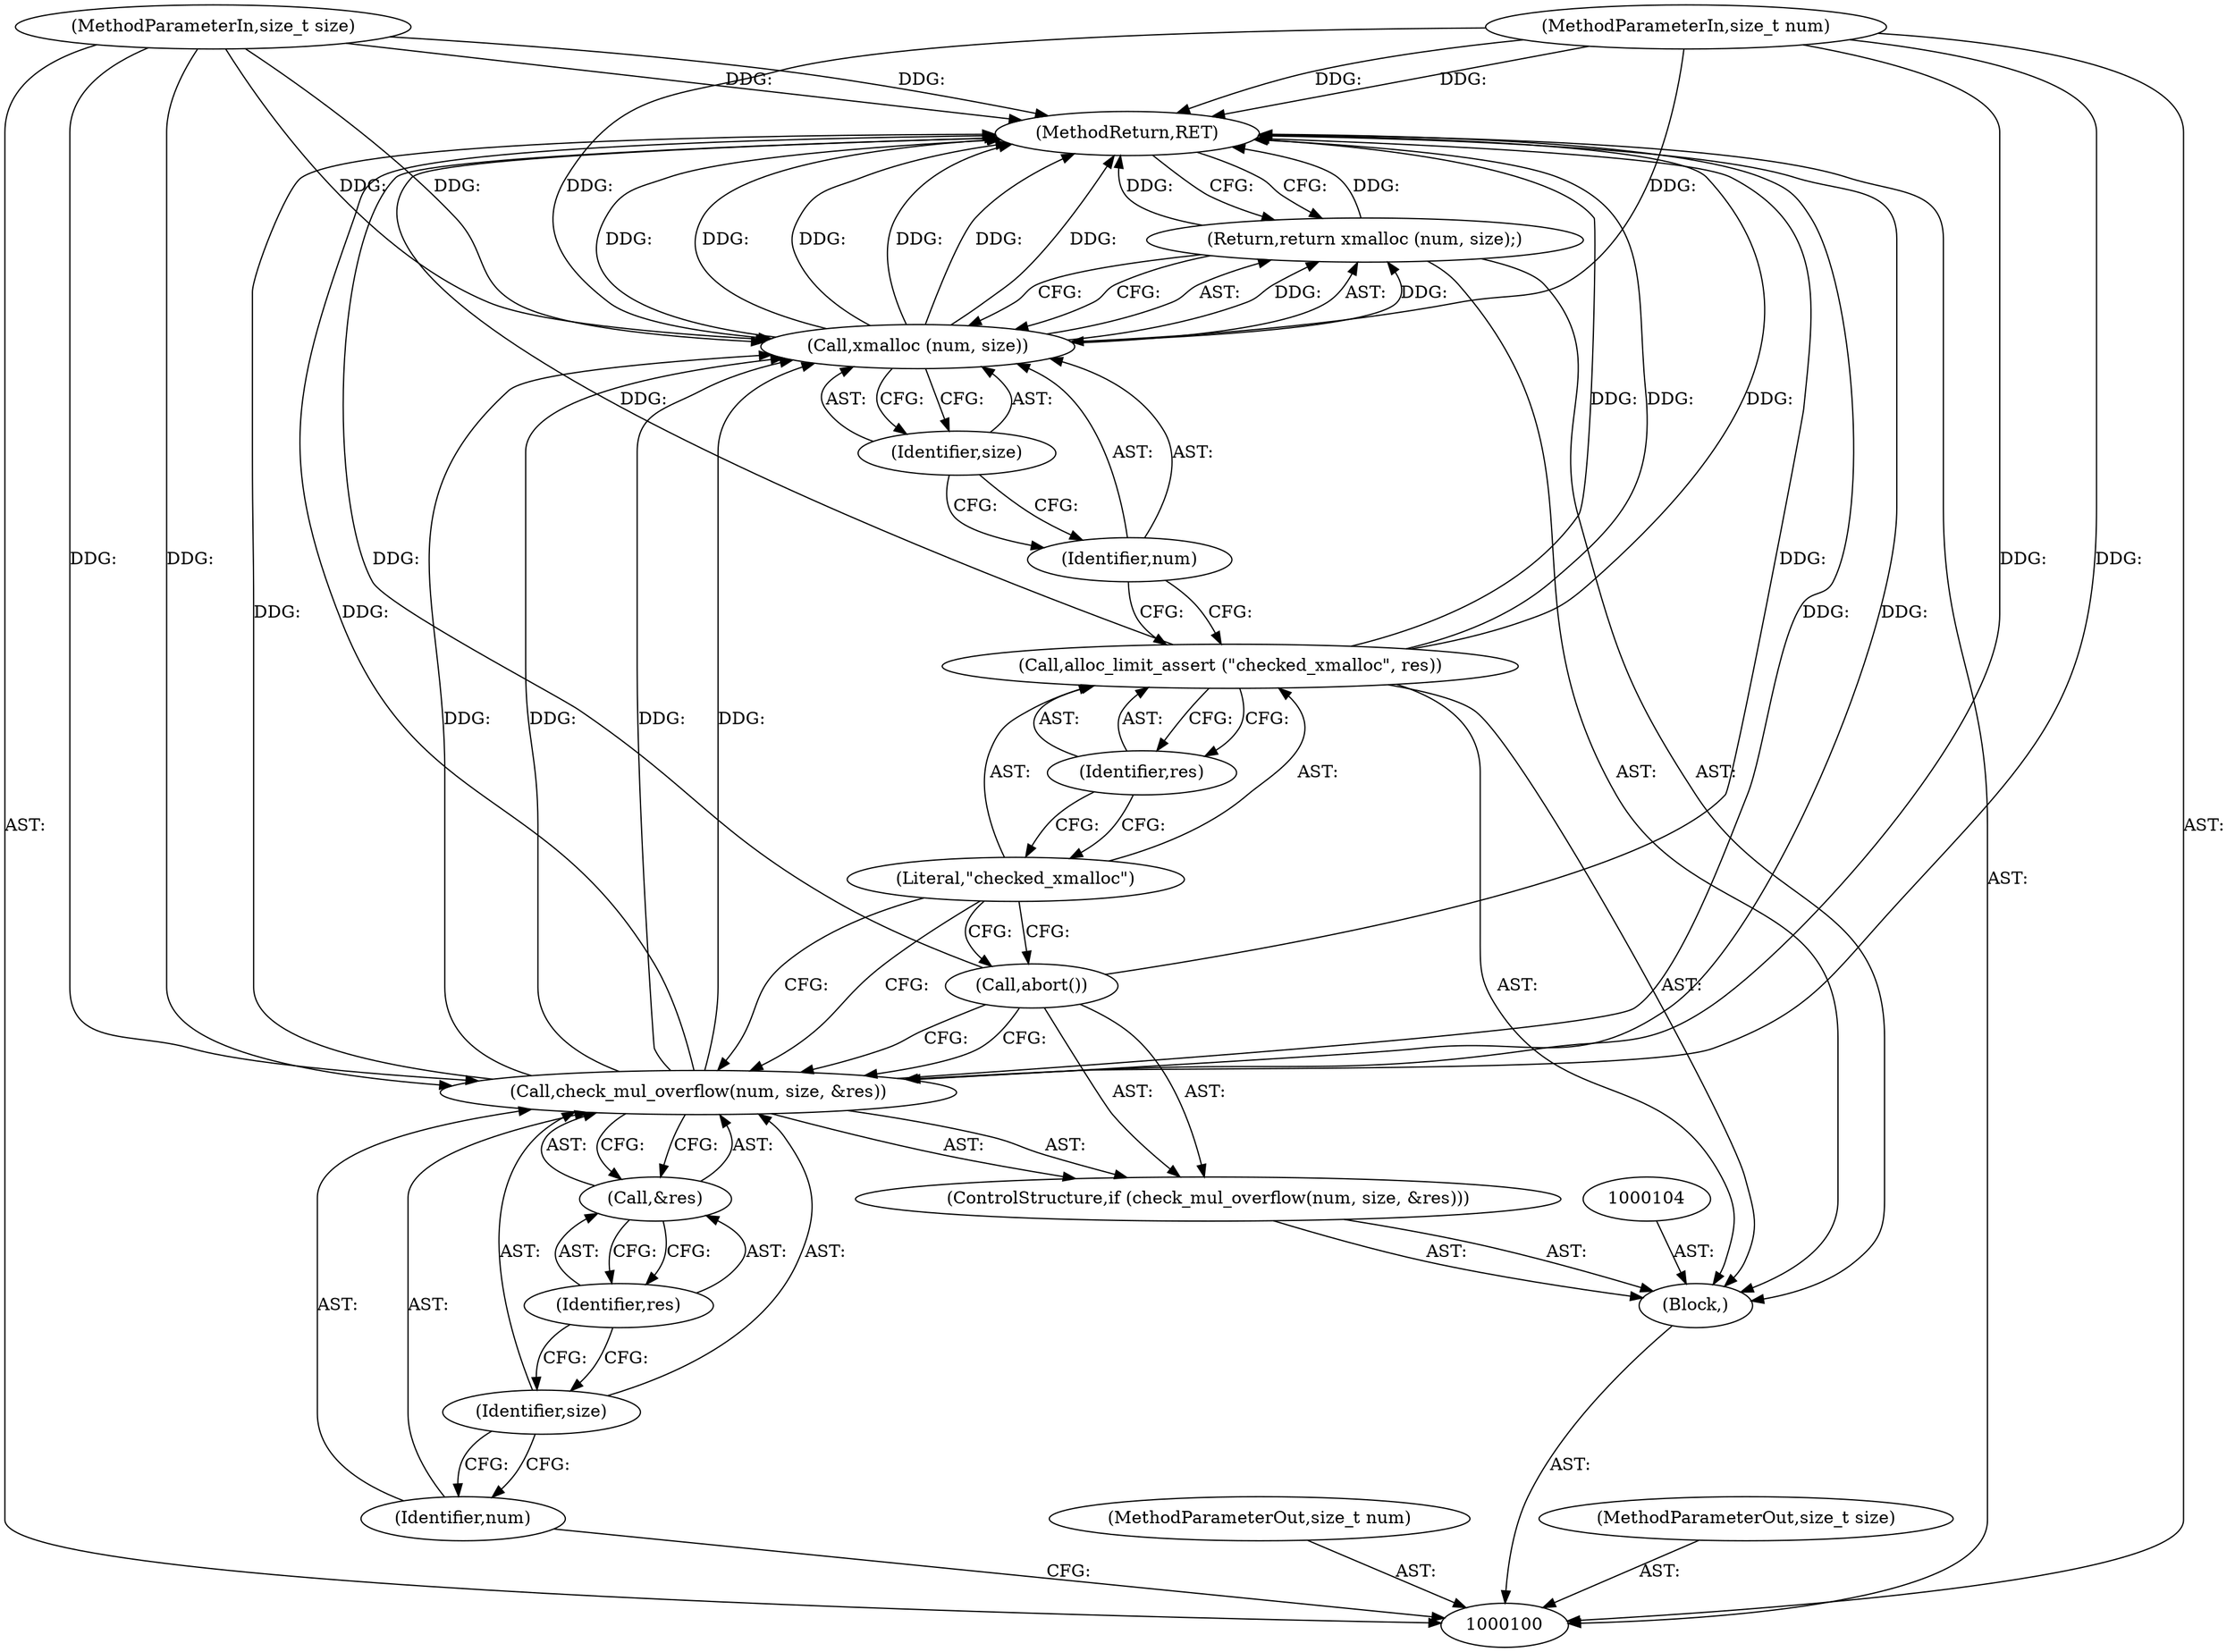 digraph "0_tnef_c5044689e50039635e7700fe2472fd632ac77176_2" {
"1000119" [label="(MethodReturn,RET)"];
"1000101" [label="(MethodParameterIn,size_t num)"];
"1000148" [label="(MethodParameterOut,size_t num)"];
"1000102" [label="(MethodParameterIn,size_t size)"];
"1000149" [label="(MethodParameterOut,size_t size)"];
"1000103" [label="(Block,)"];
"1000107" [label="(Identifier,num)"];
"1000108" [label="(Identifier,size)"];
"1000109" [label="(Call,&res)"];
"1000110" [label="(Identifier,res)"];
"1000105" [label="(ControlStructure,if (check_mul_overflow(num, size, &res)))"];
"1000106" [label="(Call,check_mul_overflow(num, size, &res))"];
"1000111" [label="(Call,abort())"];
"1000113" [label="(Literal,\"checked_xmalloc\")"];
"1000112" [label="(Call,alloc_limit_assert (\"checked_xmalloc\", res))"];
"1000114" [label="(Identifier,res)"];
"1000116" [label="(Call,xmalloc (num, size))"];
"1000117" [label="(Identifier,num)"];
"1000118" [label="(Identifier,size)"];
"1000115" [label="(Return,return xmalloc (num, size);)"];
"1000119" -> "1000100"  [label="AST: "];
"1000119" -> "1000115"  [label="CFG: "];
"1000116" -> "1000119"  [label="DDG: "];
"1000116" -> "1000119"  [label="DDG: "];
"1000116" -> "1000119"  [label="DDG: "];
"1000112" -> "1000119"  [label="DDG: "];
"1000112" -> "1000119"  [label="DDG: "];
"1000101" -> "1000119"  [label="DDG: "];
"1000102" -> "1000119"  [label="DDG: "];
"1000111" -> "1000119"  [label="DDG: "];
"1000106" -> "1000119"  [label="DDG: "];
"1000106" -> "1000119"  [label="DDG: "];
"1000115" -> "1000119"  [label="DDG: "];
"1000101" -> "1000100"  [label="AST: "];
"1000101" -> "1000119"  [label="DDG: "];
"1000101" -> "1000106"  [label="DDG: "];
"1000101" -> "1000116"  [label="DDG: "];
"1000148" -> "1000100"  [label="AST: "];
"1000102" -> "1000100"  [label="AST: "];
"1000102" -> "1000119"  [label="DDG: "];
"1000102" -> "1000106"  [label="DDG: "];
"1000102" -> "1000116"  [label="DDG: "];
"1000149" -> "1000100"  [label="AST: "];
"1000103" -> "1000100"  [label="AST: "];
"1000104" -> "1000103"  [label="AST: "];
"1000105" -> "1000103"  [label="AST: "];
"1000112" -> "1000103"  [label="AST: "];
"1000115" -> "1000103"  [label="AST: "];
"1000107" -> "1000106"  [label="AST: "];
"1000107" -> "1000100"  [label="CFG: "];
"1000108" -> "1000107"  [label="CFG: "];
"1000108" -> "1000106"  [label="AST: "];
"1000108" -> "1000107"  [label="CFG: "];
"1000110" -> "1000108"  [label="CFG: "];
"1000109" -> "1000106"  [label="AST: "];
"1000109" -> "1000110"  [label="CFG: "];
"1000110" -> "1000109"  [label="AST: "];
"1000106" -> "1000109"  [label="CFG: "];
"1000110" -> "1000109"  [label="AST: "];
"1000110" -> "1000108"  [label="CFG: "];
"1000109" -> "1000110"  [label="CFG: "];
"1000105" -> "1000103"  [label="AST: "];
"1000106" -> "1000105"  [label="AST: "];
"1000111" -> "1000105"  [label="AST: "];
"1000106" -> "1000105"  [label="AST: "];
"1000106" -> "1000109"  [label="CFG: "];
"1000107" -> "1000106"  [label="AST: "];
"1000108" -> "1000106"  [label="AST: "];
"1000109" -> "1000106"  [label="AST: "];
"1000111" -> "1000106"  [label="CFG: "];
"1000113" -> "1000106"  [label="CFG: "];
"1000106" -> "1000119"  [label="DDG: "];
"1000106" -> "1000119"  [label="DDG: "];
"1000101" -> "1000106"  [label="DDG: "];
"1000102" -> "1000106"  [label="DDG: "];
"1000106" -> "1000116"  [label="DDG: "];
"1000106" -> "1000116"  [label="DDG: "];
"1000111" -> "1000105"  [label="AST: "];
"1000111" -> "1000106"  [label="CFG: "];
"1000113" -> "1000111"  [label="CFG: "];
"1000111" -> "1000119"  [label="DDG: "];
"1000113" -> "1000112"  [label="AST: "];
"1000113" -> "1000111"  [label="CFG: "];
"1000113" -> "1000106"  [label="CFG: "];
"1000114" -> "1000113"  [label="CFG: "];
"1000112" -> "1000103"  [label="AST: "];
"1000112" -> "1000114"  [label="CFG: "];
"1000113" -> "1000112"  [label="AST: "];
"1000114" -> "1000112"  [label="AST: "];
"1000117" -> "1000112"  [label="CFG: "];
"1000112" -> "1000119"  [label="DDG: "];
"1000112" -> "1000119"  [label="DDG: "];
"1000114" -> "1000112"  [label="AST: "];
"1000114" -> "1000113"  [label="CFG: "];
"1000112" -> "1000114"  [label="CFG: "];
"1000116" -> "1000115"  [label="AST: "];
"1000116" -> "1000118"  [label="CFG: "];
"1000117" -> "1000116"  [label="AST: "];
"1000118" -> "1000116"  [label="AST: "];
"1000115" -> "1000116"  [label="CFG: "];
"1000116" -> "1000119"  [label="DDG: "];
"1000116" -> "1000119"  [label="DDG: "];
"1000116" -> "1000119"  [label="DDG: "];
"1000116" -> "1000115"  [label="DDG: "];
"1000106" -> "1000116"  [label="DDG: "];
"1000106" -> "1000116"  [label="DDG: "];
"1000101" -> "1000116"  [label="DDG: "];
"1000102" -> "1000116"  [label="DDG: "];
"1000117" -> "1000116"  [label="AST: "];
"1000117" -> "1000112"  [label="CFG: "];
"1000118" -> "1000117"  [label="CFG: "];
"1000118" -> "1000116"  [label="AST: "];
"1000118" -> "1000117"  [label="CFG: "];
"1000116" -> "1000118"  [label="CFG: "];
"1000115" -> "1000103"  [label="AST: "];
"1000115" -> "1000116"  [label="CFG: "];
"1000116" -> "1000115"  [label="AST: "];
"1000119" -> "1000115"  [label="CFG: "];
"1000115" -> "1000119"  [label="DDG: "];
"1000116" -> "1000115"  [label="DDG: "];
}
